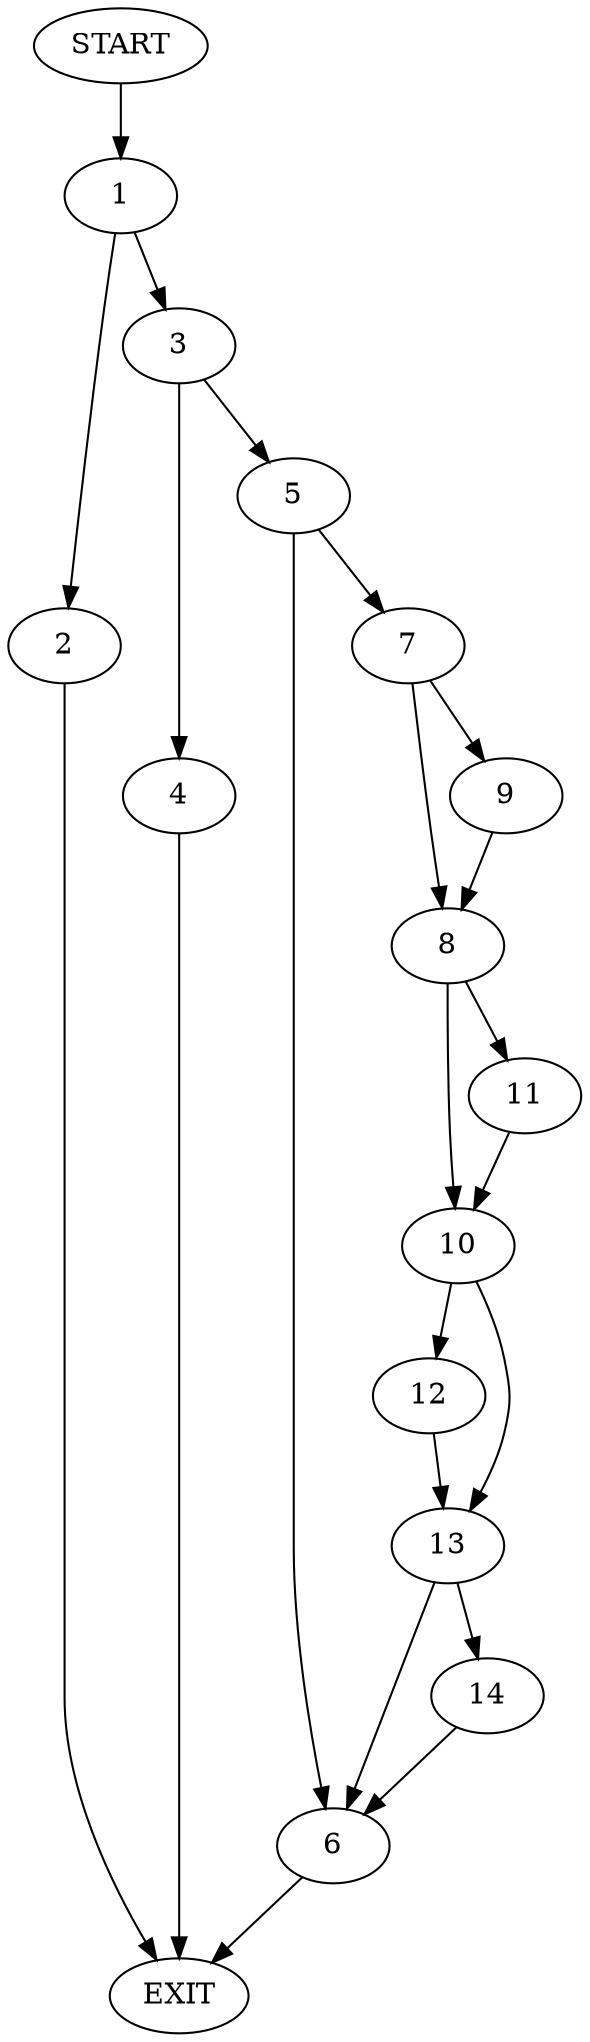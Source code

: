 digraph {
0 [label="START"]
15 [label="EXIT"]
0 -> 1
1 -> 2
1 -> 3
3 -> 4
3 -> 5
2 -> 15
4 -> 15
5 -> 6
5 -> 7
6 -> 15
7 -> 8
7 -> 9
9 -> 8
8 -> 10
8 -> 11
10 -> 12
10 -> 13
11 -> 10
12 -> 13
13 -> 14
13 -> 6
14 -> 6
}
